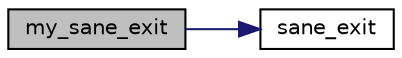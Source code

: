 digraph "my_sane_exit"
{
  edge [fontname="Helvetica",fontsize="10",labelfontname="Helvetica",labelfontsize="10"];
  node [fontname="Helvetica",fontsize="10",shape=record];
  rankdir="LR";
  Node18 [label="my_sane_exit",height=0.2,width=0.4,color="black", fillcolor="grey75", style="filled", fontcolor="black"];
  Node18 -> Node19 [color="midnightblue",fontsize="10",style="solid",fontname="Helvetica"];
  Node19 [label="sane_exit",height=0.2,width=0.4,color="black", fillcolor="white", style="filled",URL="$sane_8h.html#adee134f0b60b099d3ddb144ec7266c6a",tooltip="退出后端 "];
}
